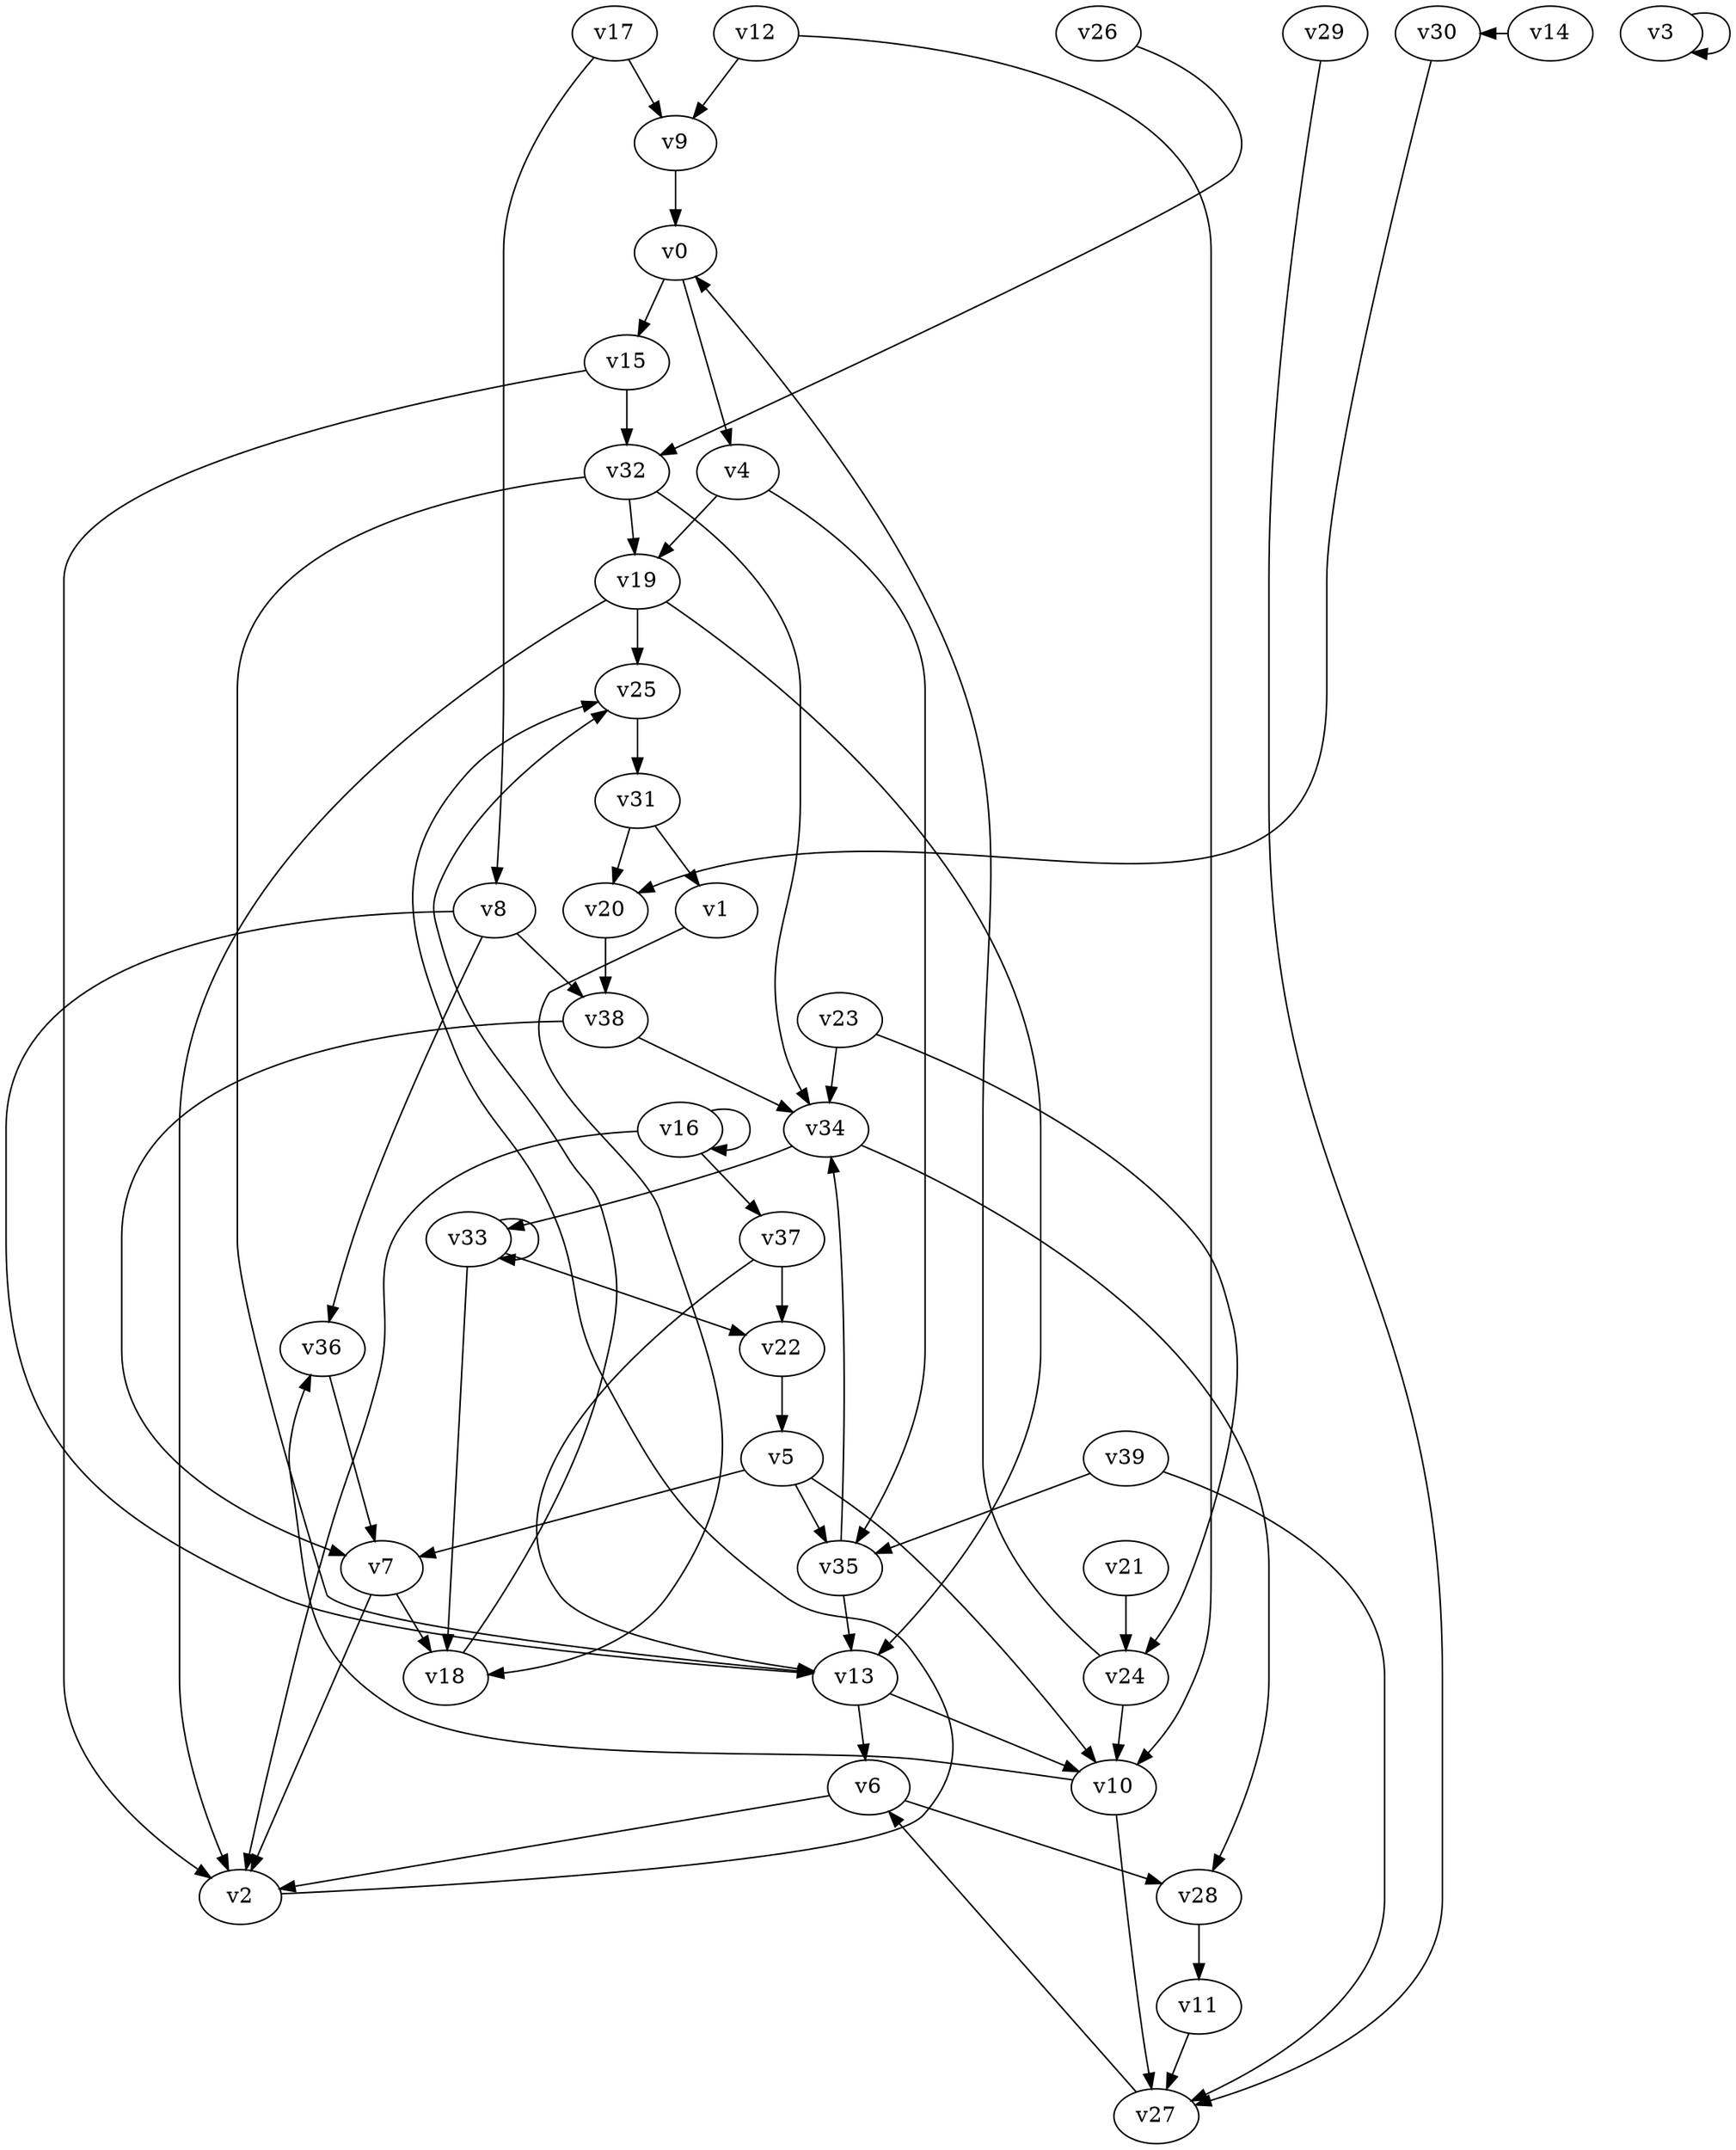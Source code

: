 // Benchmark game 47 - 40 vertices
// time_bound: 8
// targets: v25
digraph G {
    v0 [name="v0", player=0];
    v1 [name="v1", player=1];
    v2 [name="v2", player=1];
    v3 [name="v3", player=0];
    v4 [name="v4", player=1];
    v5 [name="v5", player=0];
    v6 [name="v6", player=1];
    v7 [name="v7", player=1];
    v8 [name="v8", player=0];
    v9 [name="v9", player=1];
    v10 [name="v10", player=0];
    v11 [name="v11", player=0];
    v12 [name="v12", player=1];
    v13 [name="v13", player=1];
    v14 [name="v14", player=0];
    v15 [name="v15", player=1];
    v16 [name="v16", player=1];
    v17 [name="v17", player=0];
    v18 [name="v18", player=1];
    v19 [name="v19", player=1];
    v20 [name="v20", player=1];
    v21 [name="v21", player=0];
    v22 [name="v22", player=1];
    v23 [name="v23", player=0];
    v24 [name="v24", player=0];
    v25 [name="v25", player=0, target=1];
    v26 [name="v26", player=0];
    v27 [name="v27", player=0];
    v28 [name="v28", player=1];
    v29 [name="v29", player=1];
    v30 [name="v30", player=1];
    v31 [name="v31", player=0];
    v32 [name="v32", player=0];
    v33 [name="v33", player=1];
    v34 [name="v34", player=1];
    v35 [name="v35", player=1];
    v36 [name="v36", player=1];
    v37 [name="v37", player=1];
    v38 [name="v38", player=1];
    v39 [name="v39", player=1];

    v0 -> v4;
    v1 -> v18 [constraint="t >= 5"];
    v2 -> v25 [constraint="t < 14"];
    v3 -> v3;
    v4 -> v19;
    v5 -> v10;
    v6 -> v28;
    v7 -> v18;
    v8 -> v13 [constraint="t mod 3 == 2"];
    v9 -> v0;
    v10 -> v36 [constraint="t >= 4"];
    v11 -> v27;
    v12 -> v10;
    v13 -> v6;
    v14 -> v30 [constraint="t >= 1"];
    v15 -> v32;
    v16 -> v37;
    v17 -> v9;
    v18 -> v25 [constraint="t >= 2"];
    v19 -> v25;
    v20 -> v38;
    v21 -> v24;
    v22 -> v5;
    v23 -> v24 [constraint="t mod 5 == 2"];
    v24 -> v0 [constraint="t >= 1"];
    v25 -> v31;
    v26 -> v32 [constraint="t mod 5 == 2"];
    v27 -> v6;
    v28 -> v11;
    v29 -> v27 [constraint="t >= 1"];
    v30 -> v20 [constraint="t mod 3 == 1"];
    v31 -> v1;
    v32 -> v34;
    v33 -> v33;
    v34 -> v33;
    v35 -> v34;
    v36 -> v7;
    v37 -> v13;
    v38 -> v7 [constraint="t mod 3 == 0"];
    v39 -> v35;
    v7 -> v2;
    v8 -> v36;
    v13 -> v10;
    v5 -> v35;
    v16 -> v2;
    v5 -> v7;
    v32 -> v19;
    v23 -> v34;
    v10 -> v27;
    v0 -> v15;
    v19 -> v2;
    v33 -> v18;
    v34 -> v28;
    v31 -> v20;
    v33 -> v22;
    v38 -> v34;
    v32 -> v13;
    v6 -> v2;
    v15 -> v2;
    v12 -> v9;
    v19 -> v13;
    v8 -> v38;
    v35 -> v13;
    v37 -> v22;
    v17 -> v8;
    v39 -> v27;
    v4 -> v35;
    v16 -> v16;
    v24 -> v10;
}
